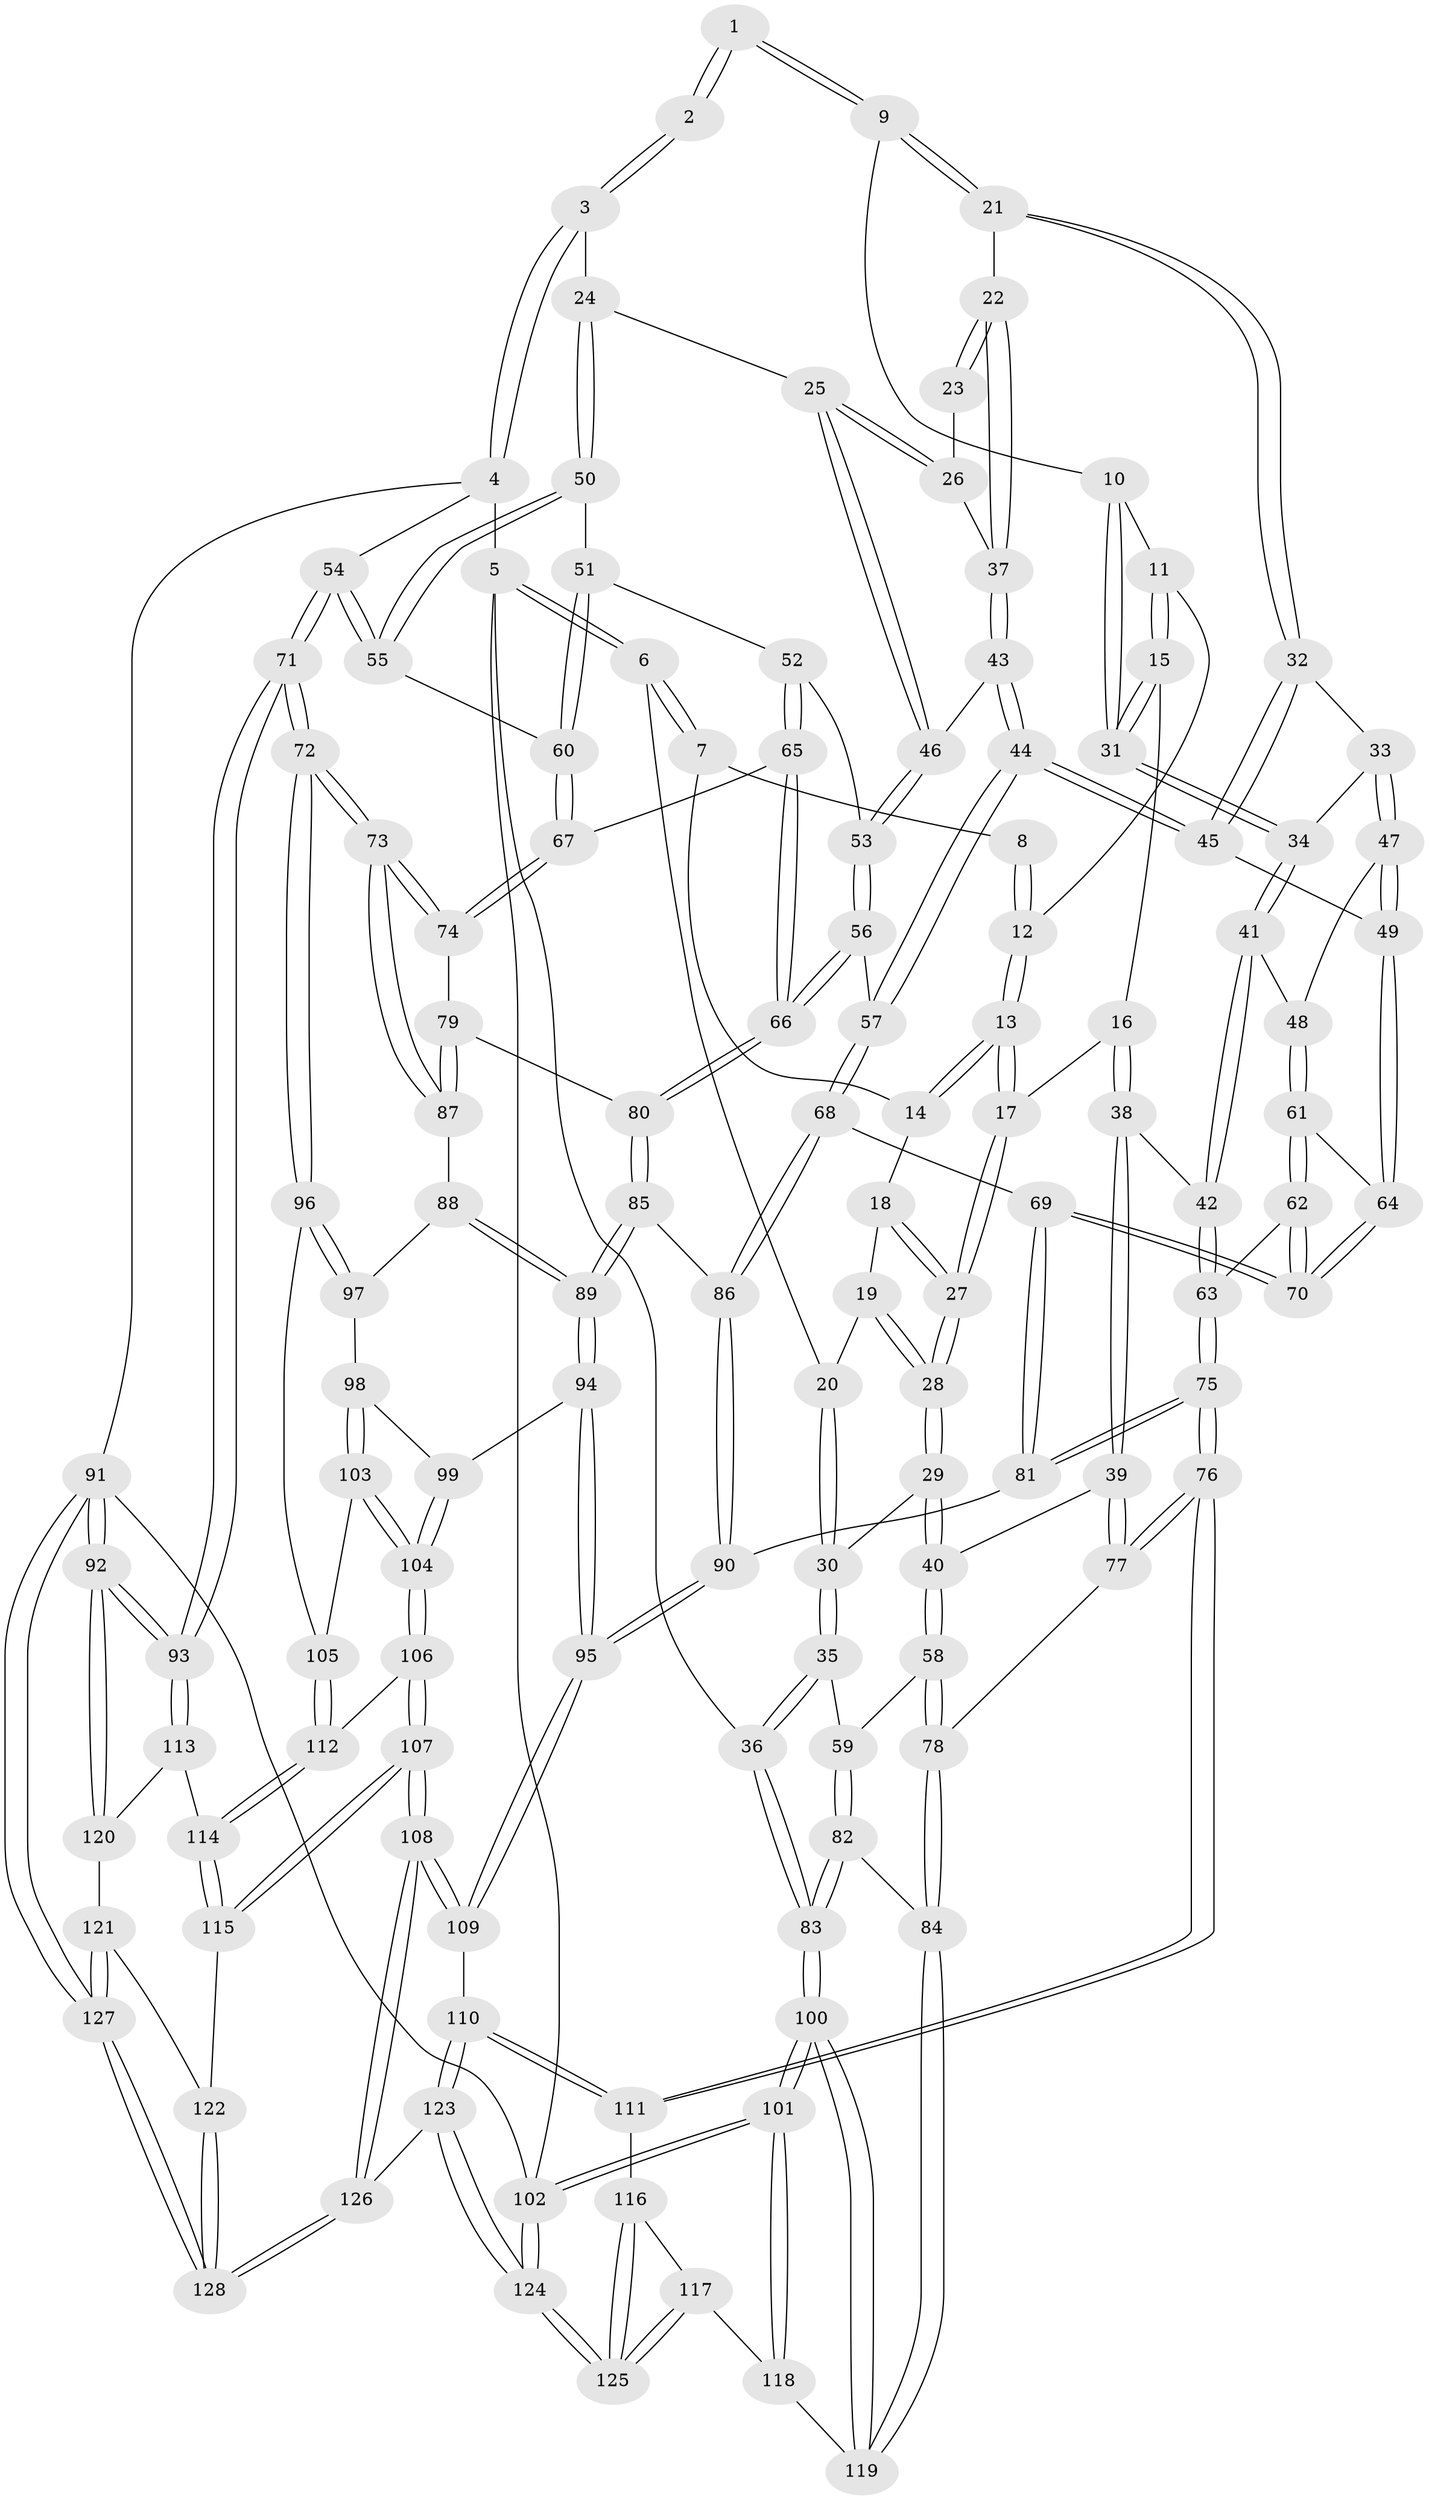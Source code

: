 // coarse degree distribution, {3: 0.15584415584415584, 4: 0.4155844155844156, 7: 0.012987012987012988, 5: 0.2987012987012987, 6: 0.11688311688311688}
// Generated by graph-tools (version 1.1) at 2025/42/03/06/25 10:42:34]
// undirected, 128 vertices, 317 edges
graph export_dot {
graph [start="1"]
  node [color=gray90,style=filled];
  1 [pos="+0.5149133661703035+0"];
  2 [pos="+0.8118107871814731+0"];
  3 [pos="+1+0"];
  4 [pos="+1+0"];
  5 [pos="+0+0"];
  6 [pos="+0+0"];
  7 [pos="+0.21832743528623275+0"];
  8 [pos="+0.37827638606443525+0"];
  9 [pos="+0.520919082362954+0.08022345751008611"];
  10 [pos="+0.5174647317163015+0.08273748684843482"];
  11 [pos="+0.4212309586360571+0.021945203399064722"];
  12 [pos="+0.3786744409094734+0"];
  13 [pos="+0.35260083092233774+0.09915891118250338"];
  14 [pos="+0.275442665485665+0.027925172975421426"];
  15 [pos="+0.41653392308883236+0.11929979692832202"];
  16 [pos="+0.3803229561818599+0.11935480026373302"];
  17 [pos="+0.35321308572449894+0.10180928065324084"];
  18 [pos="+0.24860809895183275+0.06290455410509871"];
  19 [pos="+0.12177003353566788+0.003029661102911075"];
  20 [pos="+0+0"];
  21 [pos="+0.627011684423044+0.11500575150850258"];
  22 [pos="+0.6364565963311696+0.1130870402040564"];
  23 [pos="+0.7570022483298965+0"];
  24 [pos="+0.8382448653666028+0.17132424717545783"];
  25 [pos="+0.8264313711790743+0.17408671185819097"];
  26 [pos="+0.7552759905750016+0.1353225461106245"];
  27 [pos="+0.25023507374950615+0.14035851330369165"];
  28 [pos="+0.1947283811638809+0.1897912830836488"];
  29 [pos="+0.19419987342311038+0.1918165034964545"];
  30 [pos="+0.07250147692751173+0.18842647230980983"];
  31 [pos="+0.4663632147127302+0.12717451090088872"];
  32 [pos="+0.594277341004422+0.18780212467817872"];
  33 [pos="+0.5025212855016528+0.20902583542662953"];
  34 [pos="+0.47947641193141877+0.19210823926508147"];
  35 [pos="+0+0.2644163833516717"];
  36 [pos="+0+0.26154910801701337"];
  37 [pos="+0.6620110878652268+0.13286810289107193"];
  38 [pos="+0.33974027815601593+0.2784052561537516"];
  39 [pos="+0.30968252173241195+0.28873606740605234"];
  40 [pos="+0.21382596741124008+0.24674724685122323"];
  41 [pos="+0.41017683871549654+0.27200165262616416"];
  42 [pos="+0.366041704381367+0.28205409379447927"];
  43 [pos="+0.6943934482037489+0.2324449184620916"];
  44 [pos="+0.6253289117869242+0.2961837567789469"];
  45 [pos="+0.608220063782776+0.288997602891964"];
  46 [pos="+0.7594447058667184+0.2432222390962192"];
  47 [pos="+0.5399416894884117+0.2788327361228799"];
  48 [pos="+0.4648281122333806+0.3035724747079821"];
  49 [pos="+0.5643540330616692+0.2927297548627177"];
  50 [pos="+0.8460614773189565+0.17943323659560245"];
  51 [pos="+0.8658542474786092+0.2736656887424008"];
  52 [pos="+0.8022215517194103+0.3112036405517725"];
  53 [pos="+0.7689560203376594+0.29483459164362746"];
  54 [pos="+1+0.20019767431425325"];
  55 [pos="+1+0.24063000635524542"];
  56 [pos="+0.7149794051850362+0.3608834378457292"];
  57 [pos="+0.6633691126418972+0.3701996460391573"];
  58 [pos="+0.13317921800948093+0.35076039807231674"];
  59 [pos="+0.08642149530806202+0.3450238981978491"];
  60 [pos="+0.9097470442439363+0.3173487756553453"];
  61 [pos="+0.46959714607427216+0.3285298093520549"];
  62 [pos="+0.46805494828490535+0.35260666841882465"];
  63 [pos="+0.42963812893835523+0.38352568618417343"];
  64 [pos="+0.5394268971327402+0.33954291460494385"];
  65 [pos="+0.8186571715963661+0.33817476272853986"];
  66 [pos="+0.7877490190236841+0.407380035612526"];
  67 [pos="+0.9001594283142526+0.3571652114745363"];
  68 [pos="+0.6419812902637415+0.42500579592187454"];
  69 [pos="+0.5328765901999775+0.4117578069794301"];
  70 [pos="+0.5264867422274288+0.38266659514418033"];
  71 [pos="+1+0.5606564486274664"];
  72 [pos="+1+0.5348934839943809"];
  73 [pos="+1+0.4949393099704134"];
  74 [pos="+0.9017505246108293+0.36400757504584885"];
  75 [pos="+0.4109247830469026+0.5222690031800622"];
  76 [pos="+0.3571252147188912+0.5660029121469207"];
  77 [pos="+0.30616509059406466+0.5464021157213788"];
  78 [pos="+0.20596008565343338+0.5502854959881728"];
  79 [pos="+0.8024722147652987+0.43230985979229336"];
  80 [pos="+0.8011886883926741+0.43195546435197374"];
  81 [pos="+0.4274607231211628+0.5158217624964079"];
  82 [pos="+0+0.5408511540169874"];
  83 [pos="+0+0.544007102860812"];
  84 [pos="+0.149856712699227+0.5837302922604003"];
  85 [pos="+0.7409537911715597+0.4850439981402274"];
  86 [pos="+0.6538189288674551+0.4749948427443684"];
  87 [pos="+0.8548092823395138+0.4826394486409049"];
  88 [pos="+0.8139274234272956+0.5405380244134078"];
  89 [pos="+0.7787904399055017+0.5533405817221326"];
  90 [pos="+0.6300782237603665+0.5283706364877647"];
  91 [pos="+1+1"];
  92 [pos="+1+1"];
  93 [pos="+1+0.6013220473152172"];
  94 [pos="+0.7667804540206059+0.5834813109796838"];
  95 [pos="+0.6587677585618991+0.6532791771517218"];
  96 [pos="+0.8996549174307035+0.6011025000148381"];
  97 [pos="+0.8383371896408497+0.55814494582412"];
  98 [pos="+0.8187812295162082+0.6124773254984647"];
  99 [pos="+0.796330969820864+0.6042265601668089"];
  100 [pos="+0+0.9294744943073896"];
  101 [pos="+0+1"];
  102 [pos="+0+1"];
  103 [pos="+0.8341617389295545+0.618337200105343"];
  104 [pos="+0.7983276665058945+0.6660293713303119"];
  105 [pos="+0.8726062953739199+0.6242271721655183"];
  106 [pos="+0.7929618450051927+0.6866826967312456"];
  107 [pos="+0.6940695107363057+0.8122455950374292"];
  108 [pos="+0.6476944358085059+0.80713040005034"];
  109 [pos="+0.6255946745680804+0.7773678277634674"];
  110 [pos="+0.4656190717776199+0.7246397736543554"];
  111 [pos="+0.42083425497911636+0.69684075820461"];
  112 [pos="+0.8677153567990363+0.642982563167036"];
  113 [pos="+0.8876896810592908+0.7709538188492134"];
  114 [pos="+0.8835585125600971+0.7715597956623055"];
  115 [pos="+0.769052046629801+0.8333673468510426"];
  116 [pos="+0.4065913675919449+0.7098608744293768"];
  117 [pos="+0.1633355349128895+0.7864935591227749"];
  118 [pos="+0.15688762817494792+0.778119473509999"];
  119 [pos="+0.13168662360658623+0.7122766689064444"];
  120 [pos="+0.9798856924428638+0.8636169867667498"];
  121 [pos="+0.846382537714121+0.8982246912986603"];
  122 [pos="+0.7705974365444411+0.8354247065713466"];
  123 [pos="+0.30563699817898193+1"];
  124 [pos="+0.21145480857547935+1"];
  125 [pos="+0.22499860155589754+0.9540586490737742"];
  126 [pos="+0.5314806834729435+1"];
  127 [pos="+1+1"];
  128 [pos="+0.813844488022341+1"];
  1 -- 2;
  1 -- 2;
  1 -- 9;
  1 -- 9;
  2 -- 3;
  2 -- 3;
  3 -- 4;
  3 -- 4;
  3 -- 24;
  4 -- 5;
  4 -- 54;
  4 -- 91;
  5 -- 6;
  5 -- 6;
  5 -- 36;
  5 -- 102;
  6 -- 7;
  6 -- 7;
  6 -- 20;
  7 -- 8;
  7 -- 14;
  8 -- 12;
  8 -- 12;
  9 -- 10;
  9 -- 21;
  9 -- 21;
  10 -- 11;
  10 -- 31;
  10 -- 31;
  11 -- 12;
  11 -- 15;
  11 -- 15;
  12 -- 13;
  12 -- 13;
  13 -- 14;
  13 -- 14;
  13 -- 17;
  13 -- 17;
  14 -- 18;
  15 -- 16;
  15 -- 31;
  15 -- 31;
  16 -- 17;
  16 -- 38;
  16 -- 38;
  17 -- 27;
  17 -- 27;
  18 -- 19;
  18 -- 27;
  18 -- 27;
  19 -- 20;
  19 -- 28;
  19 -- 28;
  20 -- 30;
  20 -- 30;
  21 -- 22;
  21 -- 32;
  21 -- 32;
  22 -- 23;
  22 -- 23;
  22 -- 37;
  22 -- 37;
  23 -- 26;
  24 -- 25;
  24 -- 50;
  24 -- 50;
  25 -- 26;
  25 -- 26;
  25 -- 46;
  25 -- 46;
  26 -- 37;
  27 -- 28;
  27 -- 28;
  28 -- 29;
  28 -- 29;
  29 -- 30;
  29 -- 40;
  29 -- 40;
  30 -- 35;
  30 -- 35;
  31 -- 34;
  31 -- 34;
  32 -- 33;
  32 -- 45;
  32 -- 45;
  33 -- 34;
  33 -- 47;
  33 -- 47;
  34 -- 41;
  34 -- 41;
  35 -- 36;
  35 -- 36;
  35 -- 59;
  36 -- 83;
  36 -- 83;
  37 -- 43;
  37 -- 43;
  38 -- 39;
  38 -- 39;
  38 -- 42;
  39 -- 40;
  39 -- 77;
  39 -- 77;
  40 -- 58;
  40 -- 58;
  41 -- 42;
  41 -- 42;
  41 -- 48;
  42 -- 63;
  42 -- 63;
  43 -- 44;
  43 -- 44;
  43 -- 46;
  44 -- 45;
  44 -- 45;
  44 -- 57;
  44 -- 57;
  45 -- 49;
  46 -- 53;
  46 -- 53;
  47 -- 48;
  47 -- 49;
  47 -- 49;
  48 -- 61;
  48 -- 61;
  49 -- 64;
  49 -- 64;
  50 -- 51;
  50 -- 55;
  50 -- 55;
  51 -- 52;
  51 -- 60;
  51 -- 60;
  52 -- 53;
  52 -- 65;
  52 -- 65;
  53 -- 56;
  53 -- 56;
  54 -- 55;
  54 -- 55;
  54 -- 71;
  54 -- 71;
  55 -- 60;
  56 -- 57;
  56 -- 66;
  56 -- 66;
  57 -- 68;
  57 -- 68;
  58 -- 59;
  58 -- 78;
  58 -- 78;
  59 -- 82;
  59 -- 82;
  60 -- 67;
  60 -- 67;
  61 -- 62;
  61 -- 62;
  61 -- 64;
  62 -- 63;
  62 -- 70;
  62 -- 70;
  63 -- 75;
  63 -- 75;
  64 -- 70;
  64 -- 70;
  65 -- 66;
  65 -- 66;
  65 -- 67;
  66 -- 80;
  66 -- 80;
  67 -- 74;
  67 -- 74;
  68 -- 69;
  68 -- 86;
  68 -- 86;
  69 -- 70;
  69 -- 70;
  69 -- 81;
  69 -- 81;
  71 -- 72;
  71 -- 72;
  71 -- 93;
  71 -- 93;
  72 -- 73;
  72 -- 73;
  72 -- 96;
  72 -- 96;
  73 -- 74;
  73 -- 74;
  73 -- 87;
  73 -- 87;
  74 -- 79;
  75 -- 76;
  75 -- 76;
  75 -- 81;
  75 -- 81;
  76 -- 77;
  76 -- 77;
  76 -- 111;
  76 -- 111;
  77 -- 78;
  78 -- 84;
  78 -- 84;
  79 -- 80;
  79 -- 87;
  79 -- 87;
  80 -- 85;
  80 -- 85;
  81 -- 90;
  82 -- 83;
  82 -- 83;
  82 -- 84;
  83 -- 100;
  83 -- 100;
  84 -- 119;
  84 -- 119;
  85 -- 86;
  85 -- 89;
  85 -- 89;
  86 -- 90;
  86 -- 90;
  87 -- 88;
  88 -- 89;
  88 -- 89;
  88 -- 97;
  89 -- 94;
  89 -- 94;
  90 -- 95;
  90 -- 95;
  91 -- 92;
  91 -- 92;
  91 -- 127;
  91 -- 127;
  91 -- 102;
  92 -- 93;
  92 -- 93;
  92 -- 120;
  92 -- 120;
  93 -- 113;
  93 -- 113;
  94 -- 95;
  94 -- 95;
  94 -- 99;
  95 -- 109;
  95 -- 109;
  96 -- 97;
  96 -- 97;
  96 -- 105;
  97 -- 98;
  98 -- 99;
  98 -- 103;
  98 -- 103;
  99 -- 104;
  99 -- 104;
  100 -- 101;
  100 -- 101;
  100 -- 119;
  100 -- 119;
  101 -- 102;
  101 -- 102;
  101 -- 118;
  101 -- 118;
  102 -- 124;
  102 -- 124;
  103 -- 104;
  103 -- 104;
  103 -- 105;
  104 -- 106;
  104 -- 106;
  105 -- 112;
  105 -- 112;
  106 -- 107;
  106 -- 107;
  106 -- 112;
  107 -- 108;
  107 -- 108;
  107 -- 115;
  107 -- 115;
  108 -- 109;
  108 -- 109;
  108 -- 126;
  108 -- 126;
  109 -- 110;
  110 -- 111;
  110 -- 111;
  110 -- 123;
  110 -- 123;
  111 -- 116;
  112 -- 114;
  112 -- 114;
  113 -- 114;
  113 -- 120;
  114 -- 115;
  114 -- 115;
  115 -- 122;
  116 -- 117;
  116 -- 125;
  116 -- 125;
  117 -- 118;
  117 -- 125;
  117 -- 125;
  118 -- 119;
  120 -- 121;
  121 -- 122;
  121 -- 127;
  121 -- 127;
  122 -- 128;
  122 -- 128;
  123 -- 124;
  123 -- 124;
  123 -- 126;
  124 -- 125;
  124 -- 125;
  126 -- 128;
  126 -- 128;
  127 -- 128;
  127 -- 128;
}
